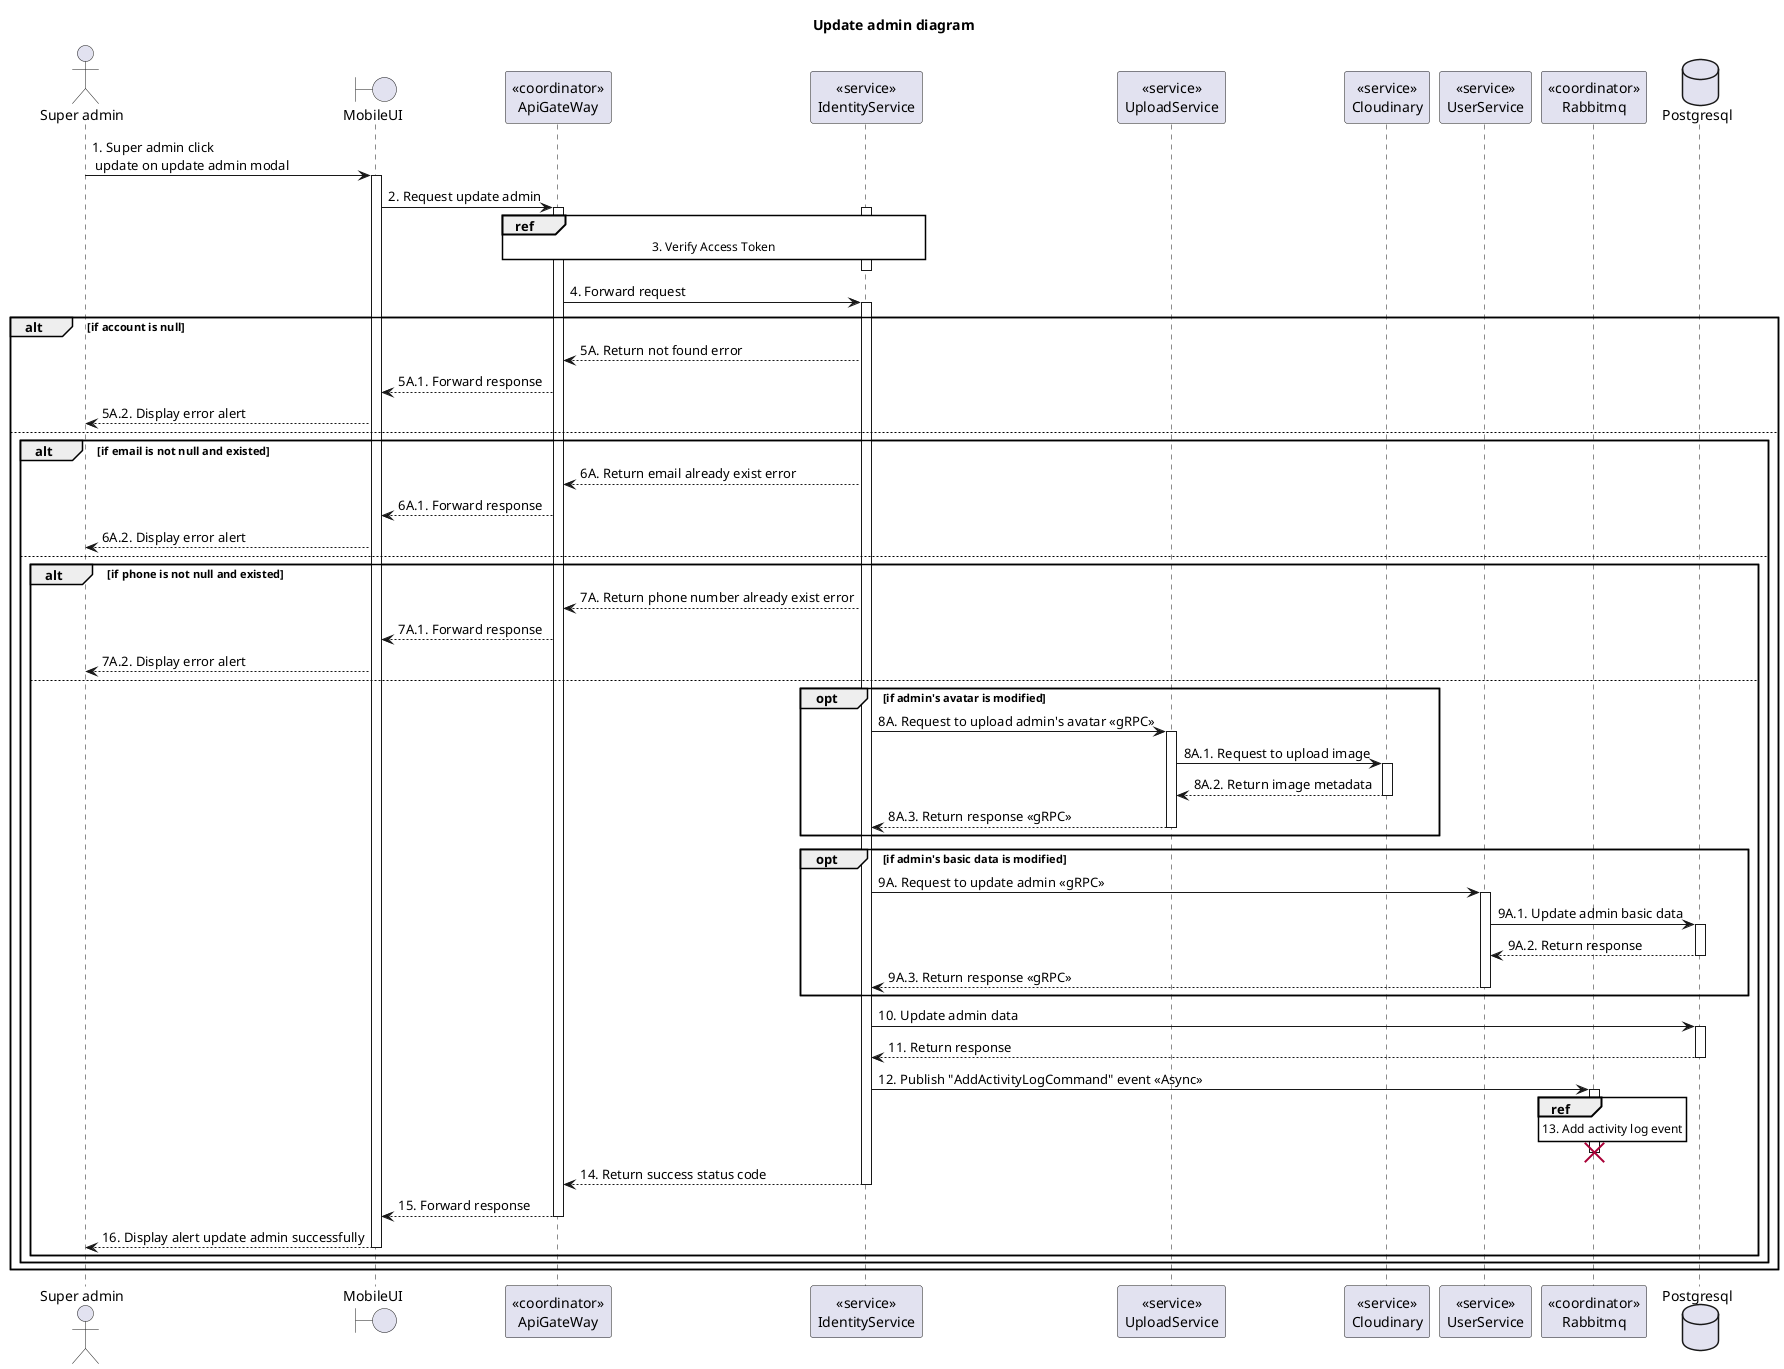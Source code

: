 @startuml Sequence
title "Update admin diagram"

<style>
  sequenceDiagram {
    reference {
      BackGroundColor white
    }
}
</style>

actor "Super admin" as SuperAdmin
boundary MobileUI
participant "<<coordinator>>\nApiGateWay" as ApiGateway
participant "<<service>>\nIdentityService" as IdentityService
participant "<<service>>\nUploadService" as UploadService
participant "<<service>>\nCloudinary" as Cloudinary
participant "<<service>>\nUserService" as UserService
participant "<<coordinator>>\nRabbitmq" as Rabbitmq
database Postgresql

SuperAdmin -> MobileUI ++: 1. Super admin click\n update on update admin modal
MobileUI -> ApiGateway ++: 2. Request update admin

activate IdentityService
ref over ApiGateway, IdentityService: 3. Verify Access Token
ApiGateway -[hidden]-> IdentityService
deactivate IdentityService

ApiGateway -> IdentityService ++: 4. Forward request

alt if account is null
  ApiGateway <-- IdentityService: 5A. Return not found error
  MobileUI <-- ApiGateway: 5A.1. Forward response
  SuperAdmin <-- MobileUI: 5A.2. Display error alert
else
  alt if email is not null and existed
    ApiGateway <-- IdentityService: 6A. Return email already exist error
    MobileUI <-- ApiGateway: 6A.1. Forward response
    SuperAdmin <-- MobileUI: 6A.2. Display error alert
  else
    alt if phone is not null and existed
      ApiGateway <-- IdentityService: 7A. Return phone number already exist error
      MobileUI <-- ApiGateway: 7A.1. Forward response
      SuperAdmin <-- MobileUI: 7A.2. Display error alert
    else
      opt if admin's avatar is modified
        IdentityService -> UploadService++: 8A. Request to upload admin's avatar <<gRPC>>
        UploadService -> Cloudinary++: 8A.1. Request to upload image
        UploadService <-- Cloudinary--: 8A.2. Return image metadata
        IdentityService <-- UploadService--: 8A.3. Return response <<gRPC>>
      end

      opt if admin's basic data is modified
        IdentityService -> UserService++: 9A. Request to update admin <<gRPC>>
        UserService -> Postgresql++: 9A.1. Update admin basic data
        UserService <-- Postgresql--: 9A.2. Return response
        IdentityService <-- UserService--: 9A.3. Return response <<gRPC>>
      end

      IdentityService -> Postgresql ++: 10. Update admin data
      IdentityService <-- Postgresql --: 11. Return response
      IdentityService -> Rabbitmq: 12. Publish "AddActivityLogCommand" event <<Async>>
      activate Rabbitmq
      ref over Rabbitmq: 13. Add activity log event
      IdentityService -[hidden]-> Rabbitmq
      deactivate Rabbitmq
      destroy Rabbitmq

      ApiGateway <-- IdentityService --: 14. Return success status code
      MobileUI <-- ApiGateway --: 15. Forward response
      SuperAdmin <-- MobileUI --: 16. Display alert update admin successfully
    end
  end
end

@enduml
